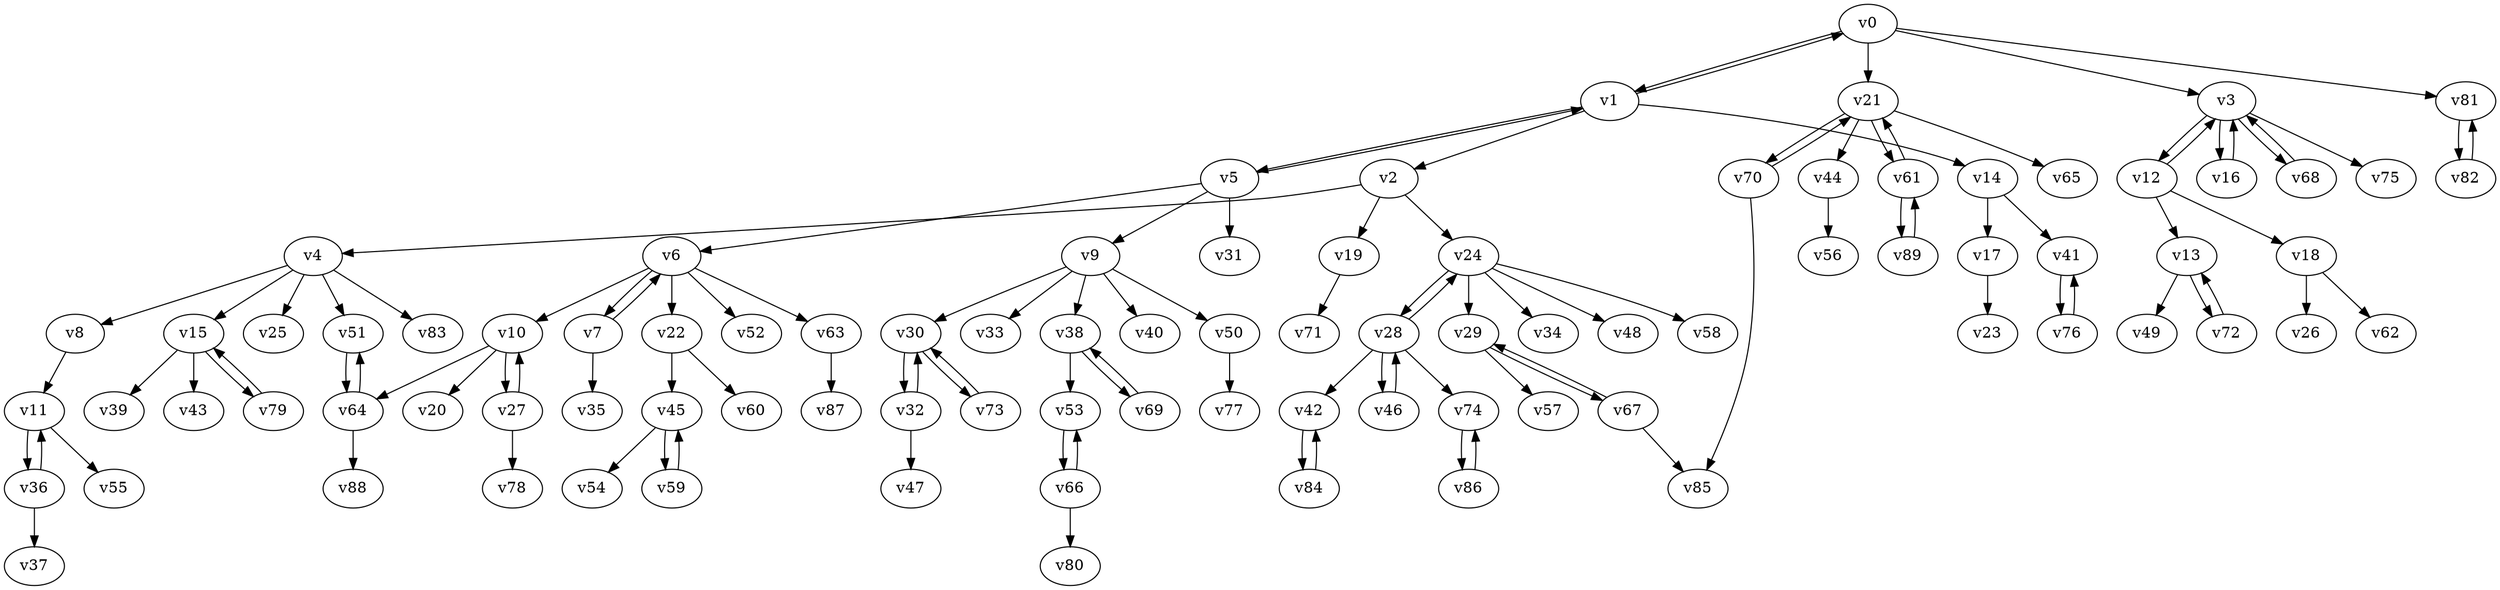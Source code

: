 digraph test131 {
    v0 [name="v0", player=0, weight=3];
    v1 [name="v1", player=1, weight=0];
    v2 [name="v2", player=0, weight=3];
    v3 [name="v3", player=1, weight=7];
    v4 [name="v4", player=0, weight=4];
    v5 [name="v5", player=1, weight=1];
    v6 [name="v6", player=0, weight=7];
    v7 [name="v7", player=1, weight=7];
    v8 [name="v8", player=0, weight=7];
    v9 [name="v9", player=1, weight=14];
    v10 [name="v10", player=0, weight=-3];
    v11 [name="v11", player=1, weight=5];
    v12 [name="v12", player=0, weight=3];
    v13 [name="v13", player=1, weight=12];
    v14 [name="v14", player=0, weight=3];
    v15 [name="v15", player=1, weight=7];
    v16 [name="v16", player=0, weight=16];
    v17 [name="v17", player=1, weight=12];
    v18 [name="v18", player=0, weight=8];
    v19 [name="v19", player=1, weight=15];
    v20 [name="v20", player=0, weight=17];
    v21 [name="v21", player=1, weight=14];
    v22 [name="v22", player=0, weight=6];
    v23 [name="v23", player=1, weight=5];
    v24 [name="v24", player=0, weight=8];
    v25 [name="v25", player=1, weight=1];
    v26 [name="v26", player=0, weight=10];
    v27 [name="v27", player=1, weight=5];
    v28 [name="v28", player=0, weight=7];
    v29 [name="v29", player=1, weight=7];
    v30 [name="v30", player=0, weight=0];
    v31 [name="v31", player=1, weight=9];
    v32 [name="v32", player=0, weight=1];
    v33 [name="v33", player=1, weight=10];
    v34 [name="v34", player=0, weight=12];
    v35 [name="v35", player=1, weight=12];
    v36 [name="v36", player=0, weight=12];
    v37 [name="v37", player=1, weight=8];
    v38 [name="v38", player=0, weight=6];
    v39 [name="v39", player=1, weight=8];
    v40 [name="v40", player=0, weight=0];
    v41 [name="v41", player=1, weight=12];
    v42 [name="v42", player=0, weight=0];
    v43 [name="v43", player=1, weight=17];
    v44 [name="v44", player=0, weight=13];
    v45 [name="v45", player=1, weight=5];
    v46 [name="v46", player=0, weight=12];
    v47 [name="v47", player=1, weight=12];
    v48 [name="v48", player=0, weight=12];
    v49 [name="v49", player=1, weight=2];
    v50 [name="v50", player=0, weight=3];
    v51 [name="v51", player=1, weight=6];
    v52 [name="v52", player=0, weight=0];
    v53 [name="v53", player=1, weight=5];
    v54 [name="v54", player=0, weight=6];
    v55 [name="v55", player=1, weight=1];
    v56 [name="v56", player=0, weight=8];
    v57 [name="v57", player=1, weight=12];
    v58 [name="v58", player=0, weight=2];
    v59 [name="v59", player=1, weight=10];
    v60 [name="v60", player=0, weight=11];
    v61 [name="v61", player=1, weight=10];
    v62 [name="v62", player=0, weight=2];
    v63 [name="v63", player=1, weight=10];
    v64 [name="v64", player=0, weight=12];
    v65 [name="v65", player=1, weight=5];
    v66 [name="v66", player=0, weight=-1];
    v67 [name="v67", player=1, weight=2];
    v68 [name="v68", player=0, weight=15];
    v69 [name="v69", player=1, weight=11];
    v70 [name="v70", player=0, weight=8];
    v71 [name="v71", player=1, weight=6];
    v72 [name="v72", player=0, weight=5];
    v73 [name="v73", player=1, weight=4];
    v74 [name="v74", player=0, weight=10];
    v75 [name="v75", player=1, weight=9];
    v76 [name="v76", player=0, weight=9];
    v77 [name="v77", player=1, weight=9];
    v78 [name="v78", player=0, weight=3];
    v79 [name="v79", player=1, weight=7];
    v80 [name="v80", player=0, weight=15];
    v81 [name="v81", player=1, weight=13];
    v82 [name="v82", player=0, weight=0];
    v83 [name="v83", player=1, weight=2];
    v84 [name="v84", player=0, weight=5];
    v85 [name="v85", player=1, weight=0];
    v86 [name="v86", player=0, weight=9];
    v87 [name="v87", player=1, weight=8];
    v88 [name="v88", player=0, weight=17];
    v89 [name="v89", player=1, weight=16];
    v0 -> v1;
    v1 -> v0;
    v1 -> v2;
    v0 -> v3;
    v2 -> v4;
    v1 -> v5;
    v5 -> v1;
    v5 -> v6;
    v6 -> v7;
    v7 -> v6;
    v4 -> v8;
    v5 -> v9;
    v6 -> v10;
    v8 -> v11;
    v3 -> v12;
    v12 -> v3;
    v12 -> v13;
    v1 -> v14;
    v4 -> v15;
    v3 -> v16;
    v16 -> v3;
    v14 -> v17;
    v12 -> v18;
    v2 -> v19;
    v10 -> v20;
    v0 -> v21;
    v6 -> v22;
    v17 -> v23;
    v2 -> v24;
    v4 -> v25;
    v18 -> v26;
    v10 -> v27;
    v27 -> v10;
    v24 -> v28;
    v28 -> v24;
    v24 -> v29;
    v9 -> v30;
    v5 -> v31;
    v30 -> v32;
    v32 -> v30;
    v9 -> v33;
    v24 -> v34;
    v7 -> v35;
    v11 -> v36;
    v36 -> v11;
    v36 -> v37;
    v9 -> v38;
    v15 -> v39;
    v9 -> v40;
    v14 -> v41;
    v28 -> v42;
    v15 -> v43;
    v21 -> v44;
    v22 -> v45;
    v28 -> v46;
    v46 -> v28;
    v32 -> v47;
    v24 -> v48;
    v13 -> v49;
    v9 -> v50;
    v4 -> v51;
    v6 -> v52;
    v38 -> v53;
    v45 -> v54;
    v11 -> v55;
    v44 -> v56;
    v29 -> v57;
    v24 -> v58;
    v45 -> v59;
    v59 -> v45;
    v22 -> v60;
    v21 -> v61;
    v61 -> v21;
    v18 -> v62;
    v6 -> v63;
    v51 -> v64;
    v64 -> v51;
    v21 -> v65;
    v53 -> v66;
    v66 -> v53;
    v29 -> v67;
    v67 -> v29;
    v3 -> v68;
    v68 -> v3;
    v38 -> v69;
    v69 -> v38;
    v21 -> v70;
    v70 -> v21;
    v19 -> v71;
    v13 -> v72;
    v72 -> v13;
    v30 -> v73;
    v73 -> v30;
    v28 -> v74;
    v3 -> v75;
    v41 -> v76;
    v76 -> v41;
    v50 -> v77;
    v27 -> v78;
    v15 -> v79;
    v79 -> v15;
    v66 -> v80;
    v0 -> v81;
    v81 -> v82;
    v82 -> v81;
    v4 -> v83;
    v42 -> v84;
    v84 -> v42;
    v70 -> v85;
    v74 -> v86;
    v86 -> v74;
    v63 -> v87;
    v64 -> v88;
    v61 -> v89;
    v89 -> v61;
    v10 -> v64;
    v67 -> v85;
}
